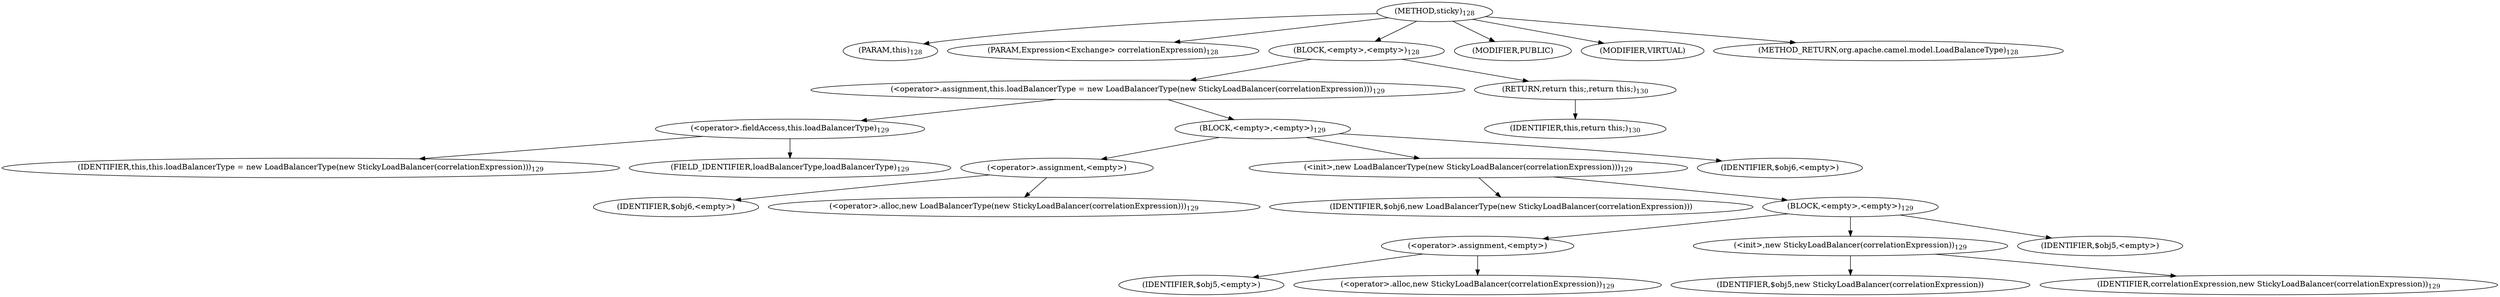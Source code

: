 digraph "sticky" {  
"304" [label = <(METHOD,sticky)<SUB>128</SUB>> ]
"14" [label = <(PARAM,this)<SUB>128</SUB>> ]
"305" [label = <(PARAM,Expression&lt;Exchange&gt; correlationExpression)<SUB>128</SUB>> ]
"306" [label = <(BLOCK,&lt;empty&gt;,&lt;empty&gt;)<SUB>128</SUB>> ]
"307" [label = <(&lt;operator&gt;.assignment,this.loadBalancerType = new LoadBalancerType(new StickyLoadBalancer(correlationExpression)))<SUB>129</SUB>> ]
"308" [label = <(&lt;operator&gt;.fieldAccess,this.loadBalancerType)<SUB>129</SUB>> ]
"309" [label = <(IDENTIFIER,this,this.loadBalancerType = new LoadBalancerType(new StickyLoadBalancer(correlationExpression)))<SUB>129</SUB>> ]
"310" [label = <(FIELD_IDENTIFIER,loadBalancerType,loadBalancerType)<SUB>129</SUB>> ]
"311" [label = <(BLOCK,&lt;empty&gt;,&lt;empty&gt;)<SUB>129</SUB>> ]
"312" [label = <(&lt;operator&gt;.assignment,&lt;empty&gt;)> ]
"313" [label = <(IDENTIFIER,$obj6,&lt;empty&gt;)> ]
"314" [label = <(&lt;operator&gt;.alloc,new LoadBalancerType(new StickyLoadBalancer(correlationExpression)))<SUB>129</SUB>> ]
"315" [label = <(&lt;init&gt;,new LoadBalancerType(new StickyLoadBalancer(correlationExpression)))<SUB>129</SUB>> ]
"316" [label = <(IDENTIFIER,$obj6,new LoadBalancerType(new StickyLoadBalancer(correlationExpression)))> ]
"317" [label = <(BLOCK,&lt;empty&gt;,&lt;empty&gt;)<SUB>129</SUB>> ]
"318" [label = <(&lt;operator&gt;.assignment,&lt;empty&gt;)> ]
"319" [label = <(IDENTIFIER,$obj5,&lt;empty&gt;)> ]
"320" [label = <(&lt;operator&gt;.alloc,new StickyLoadBalancer(correlationExpression))<SUB>129</SUB>> ]
"321" [label = <(&lt;init&gt;,new StickyLoadBalancer(correlationExpression))<SUB>129</SUB>> ]
"322" [label = <(IDENTIFIER,$obj5,new StickyLoadBalancer(correlationExpression))> ]
"323" [label = <(IDENTIFIER,correlationExpression,new StickyLoadBalancer(correlationExpression))<SUB>129</SUB>> ]
"324" [label = <(IDENTIFIER,$obj5,&lt;empty&gt;)> ]
"325" [label = <(IDENTIFIER,$obj6,&lt;empty&gt;)> ]
"326" [label = <(RETURN,return this;,return this;)<SUB>130</SUB>> ]
"13" [label = <(IDENTIFIER,this,return this;)<SUB>130</SUB>> ]
"327" [label = <(MODIFIER,PUBLIC)> ]
"328" [label = <(MODIFIER,VIRTUAL)> ]
"329" [label = <(METHOD_RETURN,org.apache.camel.model.LoadBalanceType)<SUB>128</SUB>> ]
  "304" -> "14" 
  "304" -> "305" 
  "304" -> "306" 
  "304" -> "327" 
  "304" -> "328" 
  "304" -> "329" 
  "306" -> "307" 
  "306" -> "326" 
  "307" -> "308" 
  "307" -> "311" 
  "308" -> "309" 
  "308" -> "310" 
  "311" -> "312" 
  "311" -> "315" 
  "311" -> "325" 
  "312" -> "313" 
  "312" -> "314" 
  "315" -> "316" 
  "315" -> "317" 
  "317" -> "318" 
  "317" -> "321" 
  "317" -> "324" 
  "318" -> "319" 
  "318" -> "320" 
  "321" -> "322" 
  "321" -> "323" 
  "326" -> "13" 
}
